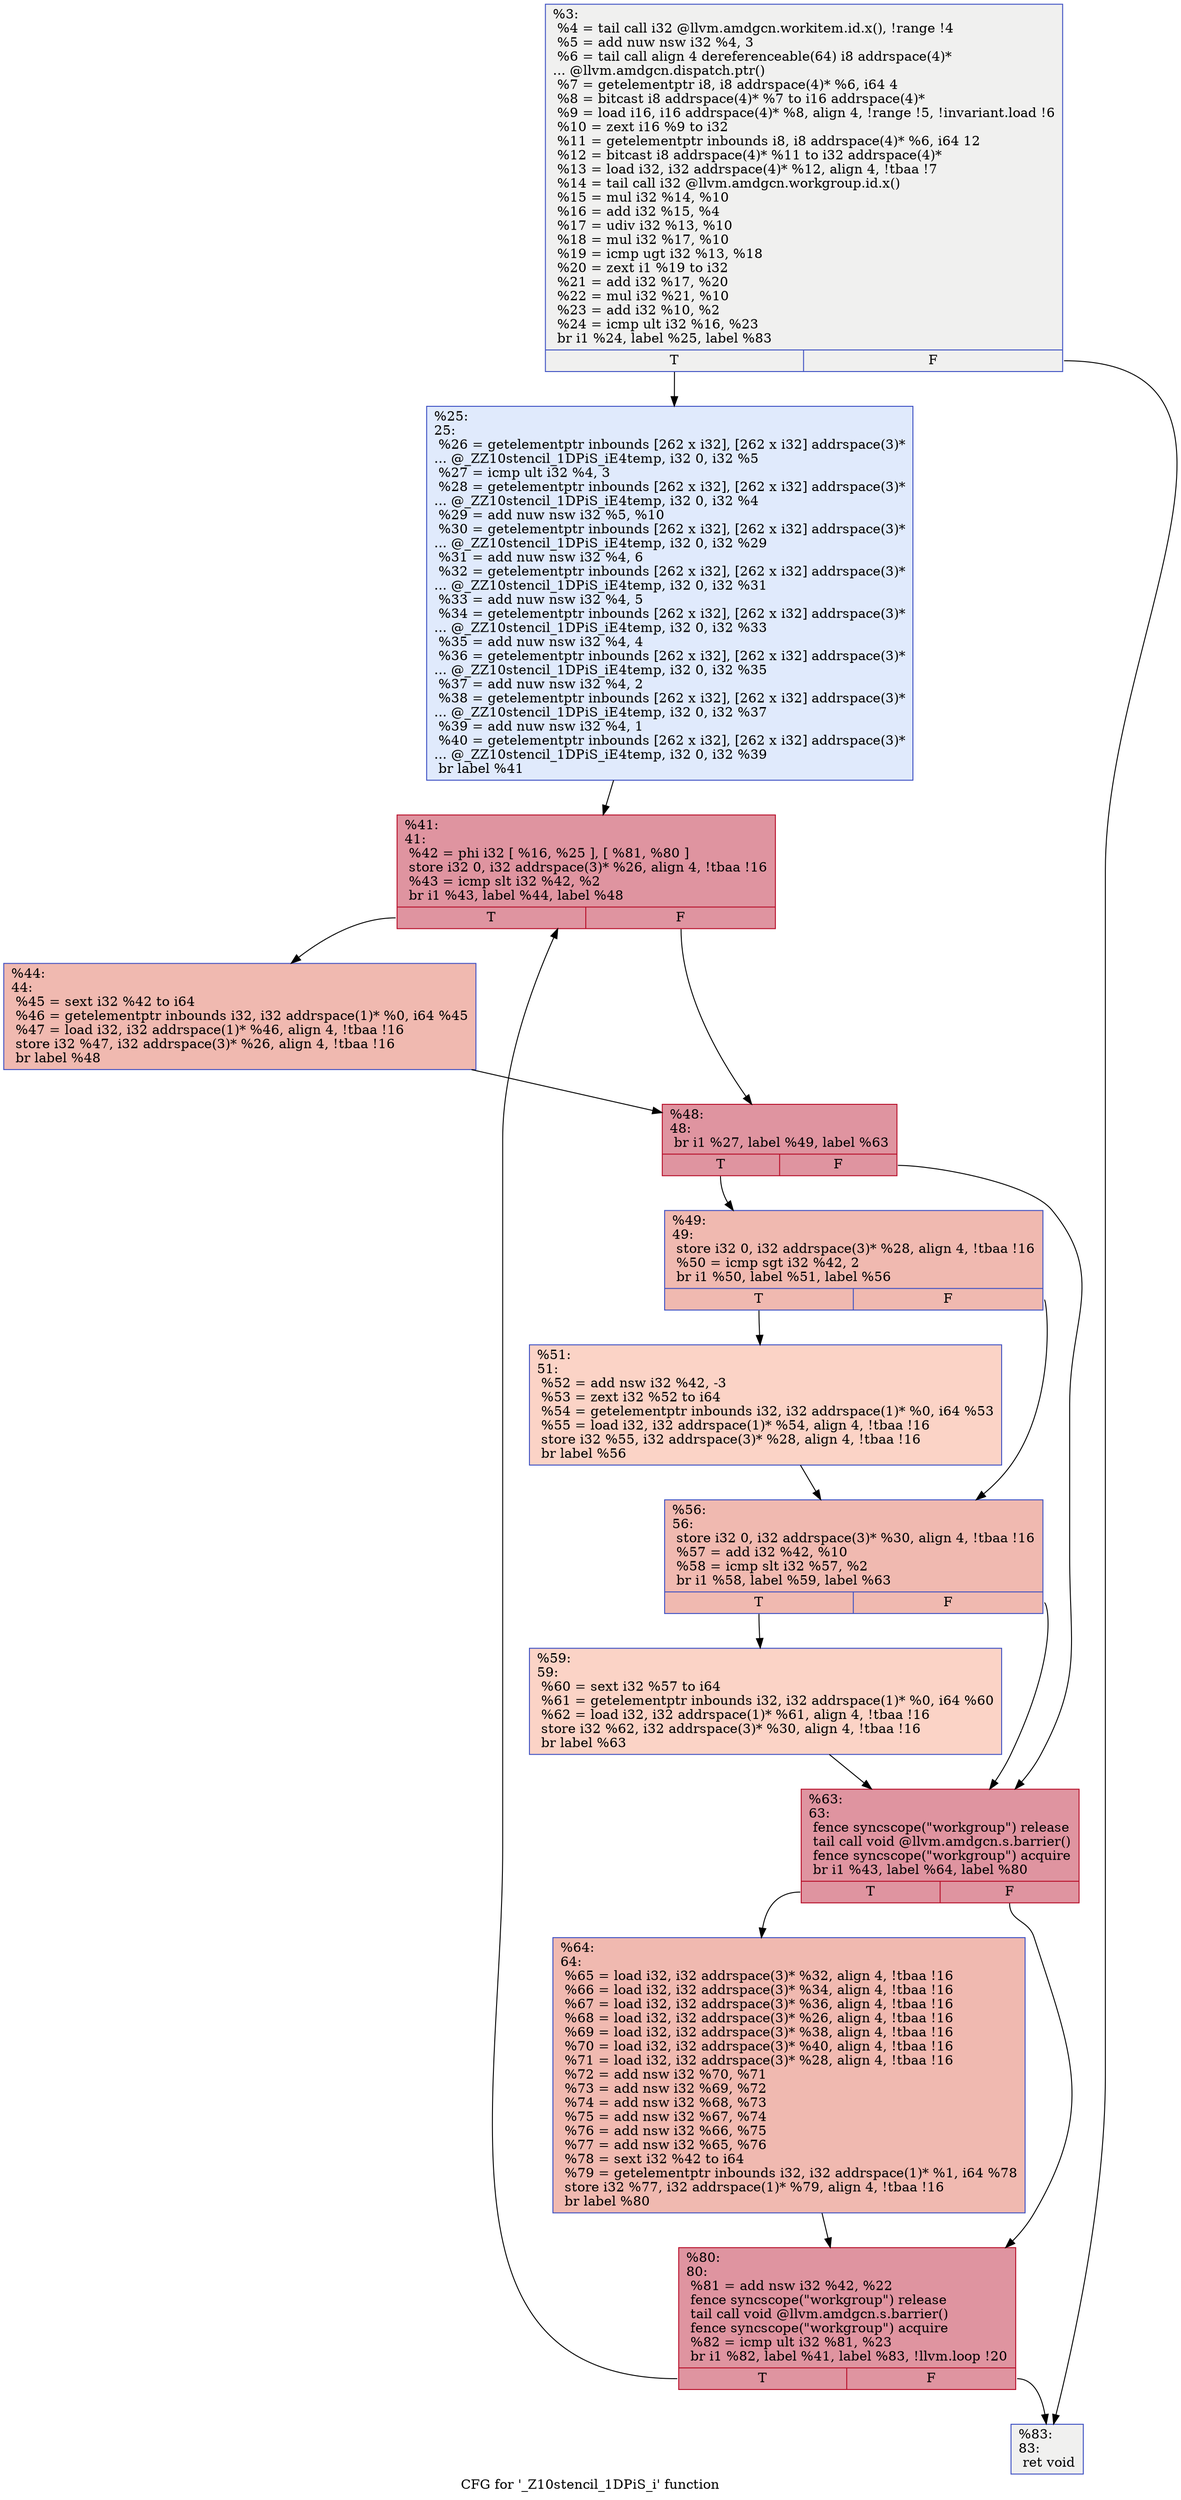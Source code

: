 digraph "CFG for '_Z10stencil_1DPiS_i' function" {
	label="CFG for '_Z10stencil_1DPiS_i' function";

	Node0x5039e70 [shape=record,color="#3d50c3ff", style=filled, fillcolor="#dedcdb70",label="{%3:\l  %4 = tail call i32 @llvm.amdgcn.workitem.id.x(), !range !4\l  %5 = add nuw nsw i32 %4, 3\l  %6 = tail call align 4 dereferenceable(64) i8 addrspace(4)*\l... @llvm.amdgcn.dispatch.ptr()\l  %7 = getelementptr i8, i8 addrspace(4)* %6, i64 4\l  %8 = bitcast i8 addrspace(4)* %7 to i16 addrspace(4)*\l  %9 = load i16, i16 addrspace(4)* %8, align 4, !range !5, !invariant.load !6\l  %10 = zext i16 %9 to i32\l  %11 = getelementptr inbounds i8, i8 addrspace(4)* %6, i64 12\l  %12 = bitcast i8 addrspace(4)* %11 to i32 addrspace(4)*\l  %13 = load i32, i32 addrspace(4)* %12, align 4, !tbaa !7\l  %14 = tail call i32 @llvm.amdgcn.workgroup.id.x()\l  %15 = mul i32 %14, %10\l  %16 = add i32 %15, %4\l  %17 = udiv i32 %13, %10\l  %18 = mul i32 %17, %10\l  %19 = icmp ugt i32 %13, %18\l  %20 = zext i1 %19 to i32\l  %21 = add i32 %17, %20\l  %22 = mul i32 %21, %10\l  %23 = add i32 %10, %2\l  %24 = icmp ult i32 %16, %23\l  br i1 %24, label %25, label %83\l|{<s0>T|<s1>F}}"];
	Node0x5039e70:s0 -> Node0x503c540;
	Node0x5039e70:s1 -> Node0x503c5d0;
	Node0x503c540 [shape=record,color="#3d50c3ff", style=filled, fillcolor="#b9d0f970",label="{%25:\l25:                                               \l  %26 = getelementptr inbounds [262 x i32], [262 x i32] addrspace(3)*\l... @_ZZ10stencil_1DPiS_iE4temp, i32 0, i32 %5\l  %27 = icmp ult i32 %4, 3\l  %28 = getelementptr inbounds [262 x i32], [262 x i32] addrspace(3)*\l... @_ZZ10stencil_1DPiS_iE4temp, i32 0, i32 %4\l  %29 = add nuw nsw i32 %5, %10\l  %30 = getelementptr inbounds [262 x i32], [262 x i32] addrspace(3)*\l... @_ZZ10stencil_1DPiS_iE4temp, i32 0, i32 %29\l  %31 = add nuw nsw i32 %4, 6\l  %32 = getelementptr inbounds [262 x i32], [262 x i32] addrspace(3)*\l... @_ZZ10stencil_1DPiS_iE4temp, i32 0, i32 %31\l  %33 = add nuw nsw i32 %4, 5\l  %34 = getelementptr inbounds [262 x i32], [262 x i32] addrspace(3)*\l... @_ZZ10stencil_1DPiS_iE4temp, i32 0, i32 %33\l  %35 = add nuw nsw i32 %4, 4\l  %36 = getelementptr inbounds [262 x i32], [262 x i32] addrspace(3)*\l... @_ZZ10stencil_1DPiS_iE4temp, i32 0, i32 %35\l  %37 = add nuw nsw i32 %4, 2\l  %38 = getelementptr inbounds [262 x i32], [262 x i32] addrspace(3)*\l... @_ZZ10stencil_1DPiS_iE4temp, i32 0, i32 %37\l  %39 = add nuw nsw i32 %4, 1\l  %40 = getelementptr inbounds [262 x i32], [262 x i32] addrspace(3)*\l... @_ZZ10stencil_1DPiS_iE4temp, i32 0, i32 %39\l  br label %41\l}"];
	Node0x503c540 -> Node0x503d350;
	Node0x503d350 [shape=record,color="#b70d28ff", style=filled, fillcolor="#b70d2870",label="{%41:\l41:                                               \l  %42 = phi i32 [ %16, %25 ], [ %81, %80 ]\l  store i32 0, i32 addrspace(3)* %26, align 4, !tbaa !16\l  %43 = icmp slt i32 %42, %2\l  br i1 %43, label %44, label %48\l|{<s0>T|<s1>F}}"];
	Node0x503d350:s0 -> Node0x503d810;
	Node0x503d350:s1 -> Node0x503d8a0;
	Node0x503d810 [shape=record,color="#3d50c3ff", style=filled, fillcolor="#de614d70",label="{%44:\l44:                                               \l  %45 = sext i32 %42 to i64\l  %46 = getelementptr inbounds i32, i32 addrspace(1)* %0, i64 %45\l  %47 = load i32, i32 addrspace(1)* %46, align 4, !tbaa !16\l  store i32 %47, i32 addrspace(3)* %26, align 4, !tbaa !16\l  br label %48\l}"];
	Node0x503d810 -> Node0x503d8a0;
	Node0x503d8a0 [shape=record,color="#b70d28ff", style=filled, fillcolor="#b70d2870",label="{%48:\l48:                                               \l  br i1 %27, label %49, label %63\l|{<s0>T|<s1>F}}"];
	Node0x503d8a0:s0 -> Node0x503e270;
	Node0x503d8a0:s1 -> Node0x503e2c0;
	Node0x503e270 [shape=record,color="#3d50c3ff", style=filled, fillcolor="#de614d70",label="{%49:\l49:                                               \l  store i32 0, i32 addrspace(3)* %28, align 4, !tbaa !16\l  %50 = icmp sgt i32 %42, 2\l  br i1 %50, label %51, label %56\l|{<s0>T|<s1>F}}"];
	Node0x503e270:s0 -> Node0x503e4e0;
	Node0x503e270:s1 -> Node0x503e530;
	Node0x503e4e0 [shape=record,color="#3d50c3ff", style=filled, fillcolor="#f59c7d70",label="{%51:\l51:                                               \l  %52 = add nsw i32 %42, -3\l  %53 = zext i32 %52 to i64\l  %54 = getelementptr inbounds i32, i32 addrspace(1)* %0, i64 %53\l  %55 = load i32, i32 addrspace(1)* %54, align 4, !tbaa !16\l  store i32 %55, i32 addrspace(3)* %28, align 4, !tbaa !16\l  br label %56\l}"];
	Node0x503e4e0 -> Node0x503e530;
	Node0x503e530 [shape=record,color="#3d50c3ff", style=filled, fillcolor="#de614d70",label="{%56:\l56:                                               \l  store i32 0, i32 addrspace(3)* %30, align 4, !tbaa !16\l  %57 = add i32 %42, %10\l  %58 = icmp slt i32 %57, %2\l  br i1 %58, label %59, label %63\l|{<s0>T|<s1>F}}"];
	Node0x503e530:s0 -> Node0x503eb60;
	Node0x503e530:s1 -> Node0x503e2c0;
	Node0x503eb60 [shape=record,color="#3d50c3ff", style=filled, fillcolor="#f59c7d70",label="{%59:\l59:                                               \l  %60 = sext i32 %57 to i64\l  %61 = getelementptr inbounds i32, i32 addrspace(1)* %0, i64 %60\l  %62 = load i32, i32 addrspace(1)* %61, align 4, !tbaa !16\l  store i32 %62, i32 addrspace(3)* %30, align 4, !tbaa !16\l  br label %63\l}"];
	Node0x503eb60 -> Node0x503e2c0;
	Node0x503e2c0 [shape=record,color="#b70d28ff", style=filled, fillcolor="#b70d2870",label="{%63:\l63:                                               \l  fence syncscope(\"workgroup\") release\l  tail call void @llvm.amdgcn.s.barrier()\l  fence syncscope(\"workgroup\") acquire\l  br i1 %43, label %64, label %80\l|{<s0>T|<s1>F}}"];
	Node0x503e2c0:s0 -> Node0x503f170;
	Node0x503e2c0:s1 -> Node0x503d440;
	Node0x503f170 [shape=record,color="#3d50c3ff", style=filled, fillcolor="#de614d70",label="{%64:\l64:                                               \l  %65 = load i32, i32 addrspace(3)* %32, align 4, !tbaa !16\l  %66 = load i32, i32 addrspace(3)* %34, align 4, !tbaa !16\l  %67 = load i32, i32 addrspace(3)* %36, align 4, !tbaa !16\l  %68 = load i32, i32 addrspace(3)* %26, align 4, !tbaa !16\l  %69 = load i32, i32 addrspace(3)* %38, align 4, !tbaa !16\l  %70 = load i32, i32 addrspace(3)* %40, align 4, !tbaa !16\l  %71 = load i32, i32 addrspace(3)* %28, align 4, !tbaa !16\l  %72 = add nsw i32 %70, %71\l  %73 = add nsw i32 %69, %72\l  %74 = add nsw i32 %68, %73\l  %75 = add nsw i32 %67, %74\l  %76 = add nsw i32 %66, %75\l  %77 = add nsw i32 %65, %76\l  %78 = sext i32 %42 to i64\l  %79 = getelementptr inbounds i32, i32 addrspace(1)* %1, i64 %78\l  store i32 %77, i32 addrspace(1)* %79, align 4, !tbaa !16\l  br label %80\l}"];
	Node0x503f170 -> Node0x503d440;
	Node0x503d440 [shape=record,color="#b70d28ff", style=filled, fillcolor="#b70d2870",label="{%80:\l80:                                               \l  %81 = add nsw i32 %42, %22\l  fence syncscope(\"workgroup\") release\l  tail call void @llvm.amdgcn.s.barrier()\l  fence syncscope(\"workgroup\") acquire\l  %82 = icmp ult i32 %81, %23\l  br i1 %82, label %41, label %83, !llvm.loop !20\l|{<s0>T|<s1>F}}"];
	Node0x503d440:s0 -> Node0x503d350;
	Node0x503d440:s1 -> Node0x503c5d0;
	Node0x503c5d0 [shape=record,color="#3d50c3ff", style=filled, fillcolor="#dedcdb70",label="{%83:\l83:                                               \l  ret void\l}"];
}
